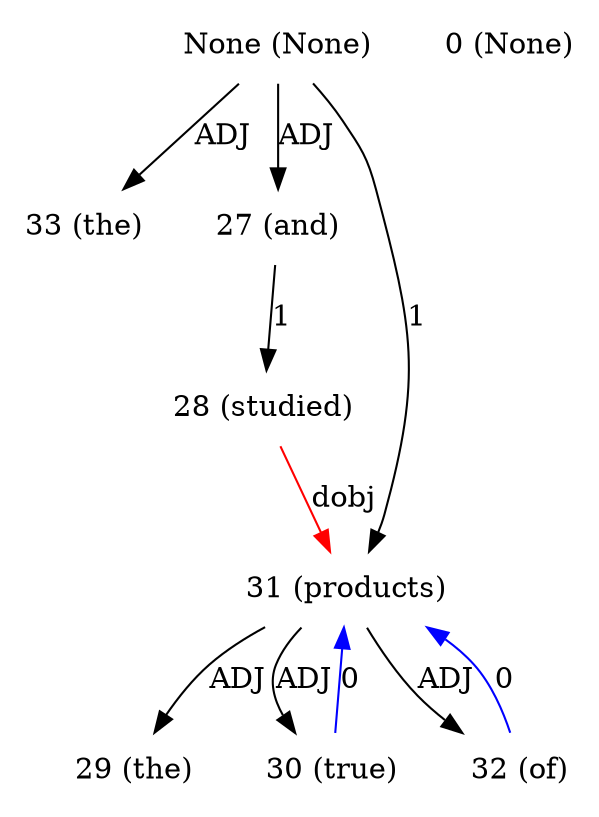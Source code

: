 digraph G{
edge [dir=forward]
node [shape=plaintext]

None [label="None (None)"]
None -> 33 [label="ADJ"]
None [label="None (None)"]
None -> 27 [label="ADJ"]
None [label="None (None)"]
None -> 31 [label="1"]
0 [label="0 (None)"]
27 [label="27 (and)"]
27 -> 28 [label="1"]
28 [label="28 (studied)"]
29 [label="29 (the)"]
30 [label="30 (true)"]
30 -> 31 [label="0", color="blue"]
31 [label="31 (products)"]
31 -> 29 [label="ADJ"]
31 -> 30 [label="ADJ"]
31 -> 32 [label="ADJ"]
28 -> 31 [label="dobj", color="red"]
32 [label="32 (of)"]
32 -> 31 [label="0", color="blue"]
33 [label="33 (the)"]
}
